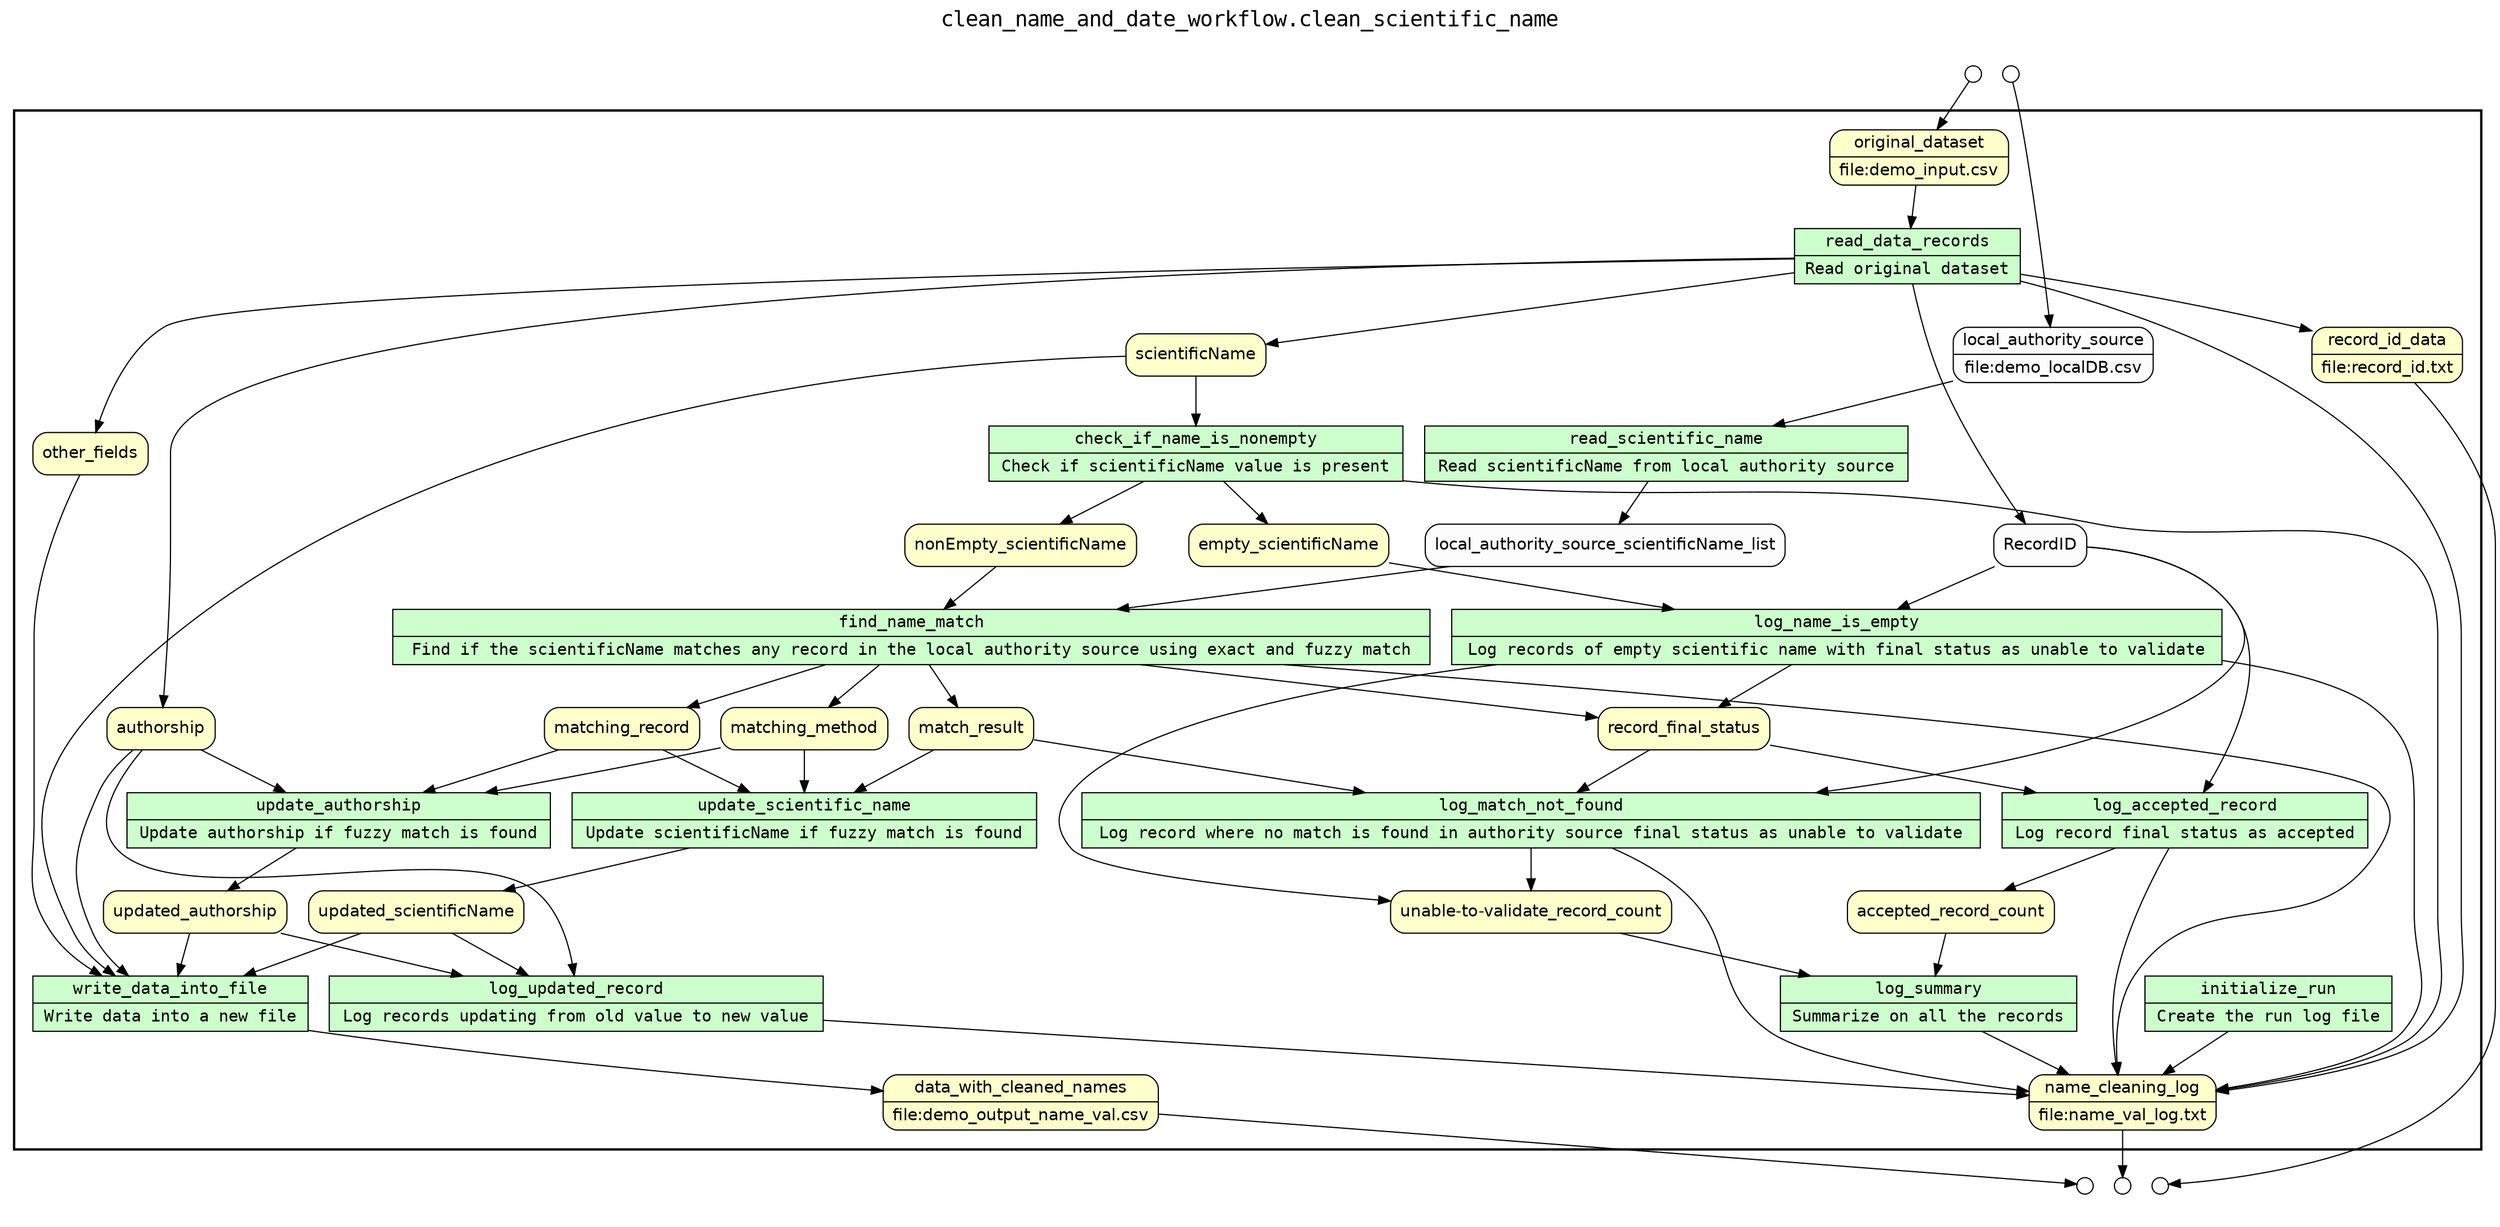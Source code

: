 digraph Workflow {
	graph [bb="0,0,2119.3,1036",
		fontname=Courier,
		fontsize=18,
		imagepath="/Users/zqian1/Documents/GitHub/kurator-YW/yw_log-parsing_mannual_DLV_SQL/examples/clean_name_date/yw",
		label="clean_name_and_date_workflow.clean_scientific_name",
		labelloc=t,
		lheight=0.28,
		lp="1059.6,1022",
		lwidth=7.51,
		rankdir=TB
	];
	node [label="\N"];
	subgraph cluster_workflow_box_outer {
		graph [bb="8,62,2107,946",
			color=black,
			label="",
			penwidth=2
		];
		subgraph cluster_workflow_box_inner {
			graph [bb="16,70,2099,938",
				color=white,
				label=""
			];
			node [fillcolor="#FCFCFC",
				fontname=Helvetica,
				peripheries=1,
				shape=box,
				style="rounded,filled"
			];
			initialize_run			 [fillcolor="#CCFFCC",
				fontname=Courier,
				height=0.65278,
				label="{<f0> initialize_run |<f1> Create the run log file}",
				peripheries=1,
				pos="1886,186",
				rankdir=LR,
				rects="1781,186,1991,209 1781,163,1991,186",
				shape=record,
				style=filled,
				width=2.9167];
			name_cleaning_log			 [fillcolor="#FFFFCC",
				fontname=Helvetica,
				height=0.65278,
				label="{<f0> name_cleaning_log |<f1> file\:name_val_log.txt}",
				peripheries=1,
				pos="2010,102",
				rankdir=LR,
				rects="1938,102,2082,125 1938,79,2082,102",
				shape=record,
				style="rounded,filled",
				width=2];
			initialize_run -> name_cleaning_log			 [pos="e,1976.4,125.21 1919.6,162.81 1934.4,152.96 1952.1,141.27 1967.9,130.85"];
			read_scientific_name			 [fillcolor="#CCFFCC",
				fontname=Courier,
				height=0.65278,
				label="{<f0> read_scientific_name |<f1> Read scientificName from local authority source}",
				peripheries=1,
				pos="1007,654",
				rankdir=LR,
				rects="801.5,654,1212.5,677 801.5,631,1212.5,654",
				shape=record,
				style=filled,
				width=5.7014];
			local_authority_source_scientificName_list			 [fillcolor="#FCFCFC",
				fontname=Helvetica,
				height=0.5,
				peripheries=1,
				pos="886,576",
				shape=box,
				style="rounded,filled",
				width=3.8889];
			read_scientific_name -> local_authority_source_scientificName_list			 [pos="e,913.09,594.02 971.68,630.81 956.05,621 937.69,609.47 921.99,599.61"];
			read_data_records			 [fillcolor="#CCFFCC",
				fontname=Courier,
				height=0.65278,
				label="{<f0> read_data_records |<f1> Read original dataset}",
				peripheries=1,
				pos="1754,822",
				rankdir=LR,
				rects="1657.5,822,1850.5,845 1657.5,799,1850.5,822",
				shape=record,
				style=filled,
				width=2.6736];
			read_data_records -> name_cleaning_log			 [pos="e,2031.3,125.09 1761.4,798.96 1771.6,768.66 1789.2,717.43 1792,714 1895.1,587.38 2090,662.32 2090,499 2090,499 2090,499 2090,263 \
2090,215.91 2080.4,203.44 2058,162 2052.5,151.86 2045.2,141.77 2037.9,132.89"];
			record_id_data			 [fillcolor="#FFFFCC",
				fontname=Helvetica,
				height=0.65278,
				label="{<f0> record_id_data |<f1> file\:record_id.txt}",
				peripheries=1,
				pos="2033,738",
				rankdir=LR,
				rects="1975.5,738,2090.5,761 1975.5,715,2090.5,738",
				shape=record,
				style="rounded,filled",
				width=1.5903];
			read_data_records -> record_id_data			 [pos="e,1975.3,759.04 1837.7,798.95 1874.3,788.98 1918.1,776.7 1965.7,762.01"];
			scientificName			 [fillcolor="#FFFFCC",
				fontname=Helvetica,
				height=0.5,
				peripheries=1,
				pos="288,738",
				shape=box,
				style="rounded,filled",
				width=1.5];
			read_data_records -> scientificName			 [pos="e,332.51,756.06 1657.1,820.48 1383.1,818.44 606.16,808.6 356,762 351.54,761.17 346.97,760.11 342.41,758.9"];
			authorship			 [fillcolor="#FFFFCC",
				fontname=Helvetica,
				height=0.5,
				peripheries=1,
				pos="206,420",
				shape=box,
				style="rounded,filled",
				width=1.1389];
			read_data_records -> authorship			 [pos="e,243.92,438.17 1657.4,819.65 1341.8,813.97 361,785.79 361,655 361,655 361,655 361,575 361,513.3 298.43,467.83 252.79,442.88"];
			other_fields			 [fillcolor="#FFFFCC",
				fontname=Helvetica,
				height=0.5,
				peripheries=1,
				pos="69,654",
				shape=box,
				style="rounded,filled",
				width=1.2292];
			read_data_records -> other_fields			 [pos="e,86.793,672.36 1657.4,820.38 1342.9,817.95 360.27,806.81 225,762 173.42,744.91 123.35,705.22 94.388,679.28"];
			RecordID			 [fillcolor="#FCFCFC",
				fontname=Helvetica,
				height=0.5,
				peripheries=1,
				pos="1860,576",
				shape=box,
				style="rounded,filled",
				width=1.0556];
			read_data_records -> RecordID			 [pos="e,1846.8,594.12 1756.3,798.63 1759.1,776.53 1764.9,742.04 1776,714 1792.5,672.27 1821.4,628.91 1840.6,602.43"];
			check_if_name_is_nonempty			 [fillcolor="#CCFFCC",
				fontname=Courier,
				height=0.65278,
				label="{<f0> check_if_name_is_nonempty |<f1> Check if scientificName value is present}",
				peripheries=1,
				pos="1422,654",
				rankdir=LR,
				rects="1245.5,654,1598.5,677 1245.5,631,1598.5,654",
				shape=record,
				style=filled,
				width=4.8958];
			check_if_name_is_nonempty -> name_cleaning_log			 [pos="e,2024.7,125.24 1598.6,645.38 1790.5,632.15 2070,596.2 2070,499 2070,499 2070,499 2070,263 2070,216.65 2061.5,204.92 2044,162 2040.2,\
152.58 2035.1,142.82 2030,134.02"];
			empty_scientificName			 [fillcolor="#FFFFCC",
				fontname=Helvetica,
				height=0.5,
				peripheries=1,
				pos="1542,576",
				shape=box,
				style="rounded,filled",
				width=2.1181];
			check_if_name_is_nonempty -> empty_scientificName			 [pos="e,1515.1,594.02 1457,630.81 1472.5,621 1490.7,609.47 1506.3,599.61"];
			nonEmpty_scientificName			 [fillcolor="#FFFFCC",
				fontname=Helvetica,
				height=0.5,
				peripheries=1,
				pos="1208,576",
				shape=box,
				style="rounded,filled",
				width=2.4722];
			check_if_name_is_nonempty -> nonEmpty_scientificName			 [pos="e,1256,594.06 1359.8,630.92 1330.1,620.36 1294.8,607.81 1265.7,597.48"];
			log_name_is_empty			 [fillcolor="#CCFFCC",
				fontname=Courier,
				height=0.65278,
				label="{<f0> log_name_is_empty |<f1> Log records of empty scientific name with final status as unable to validate}",
				peripheries=1,
				pos="1608,498",
				rankdir=LR,
				rects="1280.5,498,1935.5,521 1280.5,475,1935.5,498",
				shape=record,
				style=filled,
				width=9.0903];
			log_name_is_empty -> name_cleaning_log			 [pos="e,2021.8,125.01 1910.6,474.97 1957.3,466.41 1996.2,454.51 2015,438 2070.5,389.1 2047.6,223.87 2035,162 2033.1,152.73 2029.7,143.11 \
2026,134.4"];
			record_final_status			 [fillcolor="#FFFFCC",
				fontname=Helvetica,
				height=0.5,
				peripheries=1,
				pos="1453,420",
				shape=box,
				style="rounded,filled",
				width=1.8681];
			log_name_is_empty -> record_final_status			 [pos="e,1487.7,438.02 1562.8,474.81 1542,464.63 1517.5,452.6 1496.9,442.51"];
			"unable-to-validate_record_count"			 [fillcolor="#FFFFCC",
				fontname=Helvetica,
				height=0.5,
				peripheries=1,
				pos="1299,264",
				shape=box,
				style="rounded,filled",
				width=3.0069];
			log_name_is_empty -> "unable-to-validate_record_count"			 [pos="e,1190.7,272.44 1425.4,474.97 1229.2,449.43 941,405.75 908,366 894.37,349.59 893.96,334.07 908,318 925.9,297.5 1072.2,282.03 1180.7,\
273.24"];
			find_name_match			 [fillcolor="#CCFFCC",
				fontname=Courier,
				height=0.65278,
				label="{<f0> find_name_match |<f1> Find if the scientificName matches any record in the local authority source using exact and fuzzy match}",
				peripheries=1,
				pos="821,498",
				rankdir=LR,
				rects="380,498,1262,521 380,475,1262,498",
				shape=record,
				style=filled,
				width=12.25];
			find_name_match -> name_cleaning_log			 [pos="e,2014.4,125.1 1113.1,475 1458.1,447.54 1989.6,400.07 2019,366 2048.1,332.34 2027.7,197.71 2016.3,135.2"];
			find_name_match -> record_final_status			 [pos="e,1385.7,429.09 1004.2,474.97 1127.5,460.14 1283.8,441.34 1375.7,430.3"];
			match_result			 [fillcolor="#FFFFCC",
				fontname=Helvetica,
				height=0.5,
				peripheries=1,
				pos="821,420",
				shape=box,
				style="rounded,filled",
				width=1.3403];
			find_name_match -> match_result			 [pos="e,821,438.41 821,474.61 821,466.48 821,457.2 821,448.67"];
			matching_method			 [fillcolor="#FFFFCC",
				fontname=Helvetica,
				height=0.5,
				peripheries=1,
				pos="685,420",
				shape=box,
				style="rounded,filled",
				width=1.7778];
			find_name_match -> matching_method			 [pos="e,715.45,438.02 781.3,474.81 763.4,464.81 742.33,453.04 724.47,443.05"];
			matching_record			 [fillcolor="#FFFFCC",
				fontname=Helvetica,
				height=0.5,
				peripheries=1,
				pos="542,420",
				shape=box,
				style="rounded,filled",
				width=1.6736];
			find_name_match -> matching_record			 [pos="e,602.41,437.46 739.93,474.92 699.44,463.89 650.93,450.67 612.07,440.09"];
			log_match_not_found			 [fillcolor="#CCFFCC",
				fontname=Courier,
				height=0.65278,
				label="{<f0> log_match_not_found |<f1> Log record where no match is found in authority source final status as unable to validate}",
				peripheries=1,
				pos="1299,342",
				rankdir=LR,
				rects="917,342,1681,365 917,319,1681,342",
				shape=record,
				style=filled,
				width=10.611];
			log_match_not_found -> name_cleaning_log			 [pos="e,2014.5,125.33 1635.4,318.98 1791.2,301 1952.4,268.51 2000,210 2016.8,189.42 2018,158.69 2015.8,135.43"];
			log_match_not_found -> "unable-to-validate_record_count"			 [pos="e,1299,282.41 1299,318.61 1299,310.48 1299,301.2 1299,292.67"];
			update_scientific_name			 [fillcolor="#CCFFCC",
				fontname=Courier,
				height=0.65278,
				label="{<f0> update_scientific_name |<f1> Update scientificName if fuzzy match is found}",
				peripheries=1,
				pos="681,342",
				rankdir=LR,
				rects="483.5,342,878.5,365 483.5,319,878.5,342",
				shape=record,
				style=filled,
				width=5.4792];
			updated_scientificName			 [fillcolor="#FFFFCC",
				fontname=Helvetica,
				height=0.5,
				peripheries=1,
				pos="325,264",
				shape=box,
				style="rounded,filled",
				width=2.3056];
			update_scientific_name -> updated_scientificName			 [pos="e,404.63,282 577.55,318.92 525.98,307.91 464.23,294.72 414.69,284.15"];
			update_authorship			 [fillcolor="#CCFFCC",
				fontname=Courier,
				height=0.65278,
				label="{<f0> update_authorship |<f1> Update authorship if fuzzy match is found}",
				peripheries=1,
				pos="285,342",
				rankdir=LR,
				rects="104.5,342,465.5,365 104.5,319,465.5,342",
				shape=record,
				style=filled,
				width=5.0069];
			updated_authorship			 [fillcolor="#FFFFCC",
				fontname=Helvetica,
				height=0.5,
				peripheries=1,
				pos="154,264",
				shape=box,
				style="rounded,filled",
				width=1.9444];
			update_authorship -> updated_authorship			 [pos="e,183.33,282.02 246.76,318.81 229.52,308.81 209.22,297.04 192.01,287.05"];
			log_updated_record			 [fillcolor="#CCFFCC",
				fontname=Courier,
				height=0.65278,
				label="{<f0> log_updated_record |<f1> Log records updating from old value to new value}",
				peripheries=1,
				pos="488,186",
				rankdir=LR,
				rects="278,186,698,209 278,163,698,186",
				shape=record,
				style=filled,
				width=5.8333];
			log_updated_record -> name_cleaning_log			 [pos="e,1937.7,106.9 698.03,173.68 1038.7,155.33 1697,119.86 1927.7,107.43"];
			log_accepted_record			 [fillcolor="#CCFFCC",
				fontname=Courier,
				height=0.65278,
				label="{<f0> log_accepted_record |<f1> Log record final status as accepted}",
				peripheries=1,
				pos="1855,342",
				rankdir=LR,
				rects="1699.5,342,2010.5,365 1699.5,319,2010.5,342",
				shape=record,
				style=filled,
				width=4.3125];
			log_accepted_record -> name_cleaning_log			 [pos="e,1937.9,111.13 1830.4,318.85 1793.7,283.16 1733,211.91 1772,162 1791.3,137.35 1867,121.55 1927.9,112.57"];
			accepted_record_count			 [fillcolor="#FFFFCC",
				fontname=Helvetica,
				height=0.5,
				peripheries=1,
				pos="1675,264",
				shape=box,
				style="rounded,filled",
				width=2.2569];
			log_accepted_record -> accepted_record_count			 [pos="e,1715.3,282.02 1802.5,318.81 1777.9,308.45 1748.8,296.17 1724.6,285.96"];
			write_data_into_file			 [fillcolor="#CCFFCC",
				fontname=Courier,
				height=0.65278,
				label="{<f0> write_data_into_file |<f1> Write data into a new file}",
				peripheries=1,
				pos="142,186",
				rankdir=LR,
				rects="24.5,186,259.5,209 24.5,163,259.5,186",
				shape=record,
				style=filled,
				width=3.2569];
			data_with_cleaned_names			 [fillcolor="#FFFFCC",
				fontname=Helvetica,
				height=0.65278,
				label="{<f0> data_with_cleaned_names |<f1> file\:demo_output_name_val.csv}",
				peripheries=1,
				pos="978,102",
				rankdir=LR,
				rects="871.5,102,1084.5,125 871.5,79,1084.5,102",
				shape=record,
				style="rounded,filled",
				width=2.9514];
			write_data_into_file -> data_with_cleaned_names			 [pos="e,871.36,108.67 259.56,163.3 262.74,162.84 265.89,162.41 269,162 476.57,134.63 720.11,117.64 860.97,109.28"];
			log_summary			 [fillcolor="#CCFFCC",
				fontname=Courier,
				height=0.65278,
				label="{<f0> log_summary |<f1> Summarize on all the records}",
				peripheries=1,
				pos="1617,186",
				rankdir=LR,
				rects="1491,186,1743,209 1491,163,1743,186",
				shape=record,
				style=filled,
				width=3.5];
			log_summary -> name_cleaning_log			 [pos="e,1937.8,118.07 1722.6,162.97 1786.9,149.54 1868,132.63 1927.6,120.19"];
			original_dataset			 [fillcolor="#FFFFCC",
				fontname=Helvetica,
				height=0.65278,
				label="{<f0> original_dataset |<f1> file\:demo_input.csv}",
				peripheries=1,
				pos="1768,906",
				rankdir=LR,
				rects="1700,906,1836,929 1700,883,1836,906",
				shape=record,
				style="rounded,filled",
				width=1.8889];
			original_dataset -> read_data_records			 [pos="e,1757.8,845.1 1764.2,882.59 1762.7,874.12 1761.1,864.3 1759.5,855.1"];
			scientificName -> check_if_name_is_nonempty			 [pos="e,1245.3,675.73 342.23,734.54 485.8,727.8 887.56,707.6 1221,678 1225.7,677.58 1230.5,677.14 1235.3,676.69"];
			scientificName -> write_data_into_file			 [pos="e,95.074,209.17 272.09,719.88 227.06,670.09 99.095,519.12 55,366 50.503,350.39 56.137,249.41 58,246 64.738,233.67 75.296,223.33 \
86.681,214.94"];
			empty_scientificName -> log_name_is_empty			 [pos="e,1588.8,521.09 1557,557.75 1564.4,549.18 1573.6,538.58 1582.2,528.75"];
			nonEmpty_scientificName -> find_name_match			 [pos="e,933.3,521.05 1121.1,557.94 1068.7,547.64 1001,534.36 943.23,523"];
			record_final_status -> log_match_not_found			 [pos="e,1343.7,365.05 1418.4,401.94 1399.1,392.41 1374.6,380.32 1352.8,369.57"];
			record_final_status -> log_accepted_record			 [pos="e,1738.6,365 1520.3,406.28 1577,395.57 1659.6,379.95 1728.5,366.91"];
			match_result -> log_match_not_found			 [pos="e,1160.5,365.03 869.46,411.29 934.8,400.91 1054,381.95 1150.3,366.64"];
			match_result -> update_scientific_name			 [pos="e,721.63,365.05 789.58,401.94 772.17,392.49 750.14,380.53 730.47,369.86"];
			matching_method -> update_scientific_name			 [pos="e,682.16,365.09 684.09,401.75 683.68,393.86 683.17,384.25 682.69,375.1"];
			matching_method -> update_authorship			 [pos="e,414.56,365.01 620.86,404.07 617.53,403.36 614.23,402.66 611,402 550.02,389.48 482.32,377 424.5,366.77"];
			matching_record -> update_scientific_name			 [pos="e,640.66,365.05 573.19,401.94 590.48,392.49 612.36,380.53 631.88,369.86"];
			matching_record -> update_authorship			 [pos="e,359.58,365.05 484.32,401.94 450.5,391.94 407.15,379.12 369.52,367.99"];
			authorship -> update_authorship			 [pos="e,262.04,365.09 223.93,401.75 233.01,393.01 244.29,382.16 254.68,372.17"];
			authorship -> log_updated_record			 [pos="e,478.02,209.31 164.8,410.85 139.96,403.59 110.26,390.2 95,366 83.62,347.96 80.778,333.9 95,318 143,264.33 354.52,317.79 417,282 \
442.33,267.49 461.37,239.93 473.33,218.21"];
			authorship -> write_data_into_file			 [pos="e,106.21,209.16 164.88,413.19 136.11,406.8 99.471,393.5 80,366 49.157,322.43 53.02,294.64 75,246 80.237,234.41 89.002,224.19 98.494,\
215.65"];
			updated_scientificName -> log_updated_record			 [pos="e,440.7,209.05 361.58,245.94 382.12,236.37 408.2,224.21 431.33,213.42"];
			updated_scientificName -> write_data_into_file			 [pos="e,195.1,209.05 283.93,245.94 260.56,236.24 230.81,223.88 204.59,212.99"];
			updated_authorship -> log_updated_record			 [pos="e,391.16,209.04 224.02,247.07 269.57,236.7 329.86,222.98 381.32,211.27"];
			updated_authorship -> write_data_into_file			 [pos="e,145.49,209.09 151.28,245.75 150.03,237.86 148.51,228.25 147.07,219.1"];
			other_fields -> write_data_into_file			 [pos="e,83.964,209.07 60.724,635.9 47.978,607.96 25,550.44 25,499 25,499 25,499 25,341 25,298.25 15.811,281.24 40,246 48.879,233.06 61.593,\
222.58 75.048,214.25"];
			accepted_record_count -> log_summary			 [pos="e,1633.9,209.09 1661.8,245.75 1655.4,237.27 1647.4,226.79 1639.9,217.05"];
			"unable-to-validate_record_count" -> log_summary			 [pos="e,1524.7,209.05 1370.4,245.94 1412.9,235.77 1467.7,222.68 1514.8,211.43"];
			local_authority_source			 [fillcolor="#FCFCFC",
				fontname=Helvetica,
				height=0.65278,
				label="{<f0> local_authority_source |<f1> file\:demo_localDB.csv}",
				peripheries=1,
				pos="1879,738",
				rankdir=LR,
				rects="1800.5,738,1957.5,761 1800.5,715,1957.5,738",
				shape=record,
				style="rounded,filled",
				width=2.1736];
			local_authority_source -> read_scientific_name			 [pos="e,1212.6,675.65 1800.4,729.98 1679.4,719.13 1440.1,697.48 1237,678 1232.3,677.54 1227.5,677.08 1222.6,676.61"];
			RecordID -> log_name_is_empty			 [pos="e,1681.2,521.07 1821.7,563.46 1787.1,553.01 1734.9,537.27 1690.8,523.96"];
			RecordID -> log_match_not_found			 [pos="e,1578.5,365.01 1898.3,560.93 1915.6,552.47 1934.2,539.82 1944,522 1954.3,503.32 1957.5,490.52 1944,474 1897.9,417.62 1737.9,384.91 \
1588.7,366.27"];
			RecordID -> log_accepted_record			 [pos="e,1918.8,365.06 1898.2,565.38 1920.5,557.62 1946.6,544.22 1960,522 1987.5,476.3 1986.9,448.03 1960,402 1952.3,388.82 1940.4,378.36 \
1927.4,370.14"];
			local_authority_source_scientificName_list -> find_name_match			 [pos="e,839.89,521.09 871.25,557.75 863.92,549.18 854.85,538.58 846.45,528.75"];
		}
	}
	subgraph cluster_output_ports_group_outer {
		graph [bb="1955,8,2065,54",
			color=white,
			label=""
		];
		subgraph cluster_output_ports_group_inner {
			graph [bb="1963,16,2057,46",
				color=white,
				label=""
			];
			node [fillcolor="#FFFFFF",
				fontname=Helvetica,
				peripheries=1,
				shape=circle,
				style="rounded,filled",
				width=0.2
			];
			data_with_cleaned_names_output_port			 [fillcolor="#FFFFFF",
				fontname=Helvetica,
				height=0.19444,
				label="",
				peripheries=1,
				pos="1978,31",
				shape=circle,
				style="rounded,filled",
				width=0.19444];
			name_cleaning_log_output_port			 [fillcolor="#FFFFFF",
				fontname=Helvetica,
				height=0.19444,
				label="",
				peripheries=1,
				pos="2010,31",
				shape=circle,
				style="rounded,filled",
				width=0.19444];
			record_id_data_output_port			 [fillcolor="#FFFFFF",
				fontname=Helvetica,
				height=0.19444,
				label="",
				peripheries=1,
				pos="2042,31",
				shape=circle,
				style="rounded,filled",
				width=0.19444];
		}
	}
	subgraph cluster_input_ports_group_outer {
		graph [bb="1784,954,1862,1000",
			color=white,
			label=""
		];
		subgraph cluster_input_ports_group_inner {
			graph [bb="1792,962,1854,992",
				color=white,
				label=""
			];
			node [fillcolor="#FFFFFF",
				fontname=Helvetica,
				peripheries=1,
				shape=circle,
				style="rounded,filled",
				width=0.2
			];
			local_authority_source_input_port			 [fillcolor="#FFFFFF",
				fontname=Helvetica,
				height=0.19444,
				label="",
				peripheries=1,
				pos="1839,977",
				shape=circle,
				style="rounded,filled",
				width=0.19444];
			original_dataset_input_port			 [fillcolor="#FFFFFF",
				fontname=Helvetica,
				height=0.19444,
				label="",
				peripheries=1,
				pos="1807,977",
				shape=circle,
				style="rounded,filled",
				width=0.19444];
		}
	}
	data_with_cleaned_names -> data_with_cleaned_names_output_port	 [pos="e,1970.8,32.497 1084.5,93.648 1316.9,77.615 1856.8,40.365 1960.6,33.203"];
	name_cleaning_log -> name_cleaning_log_output_port	 [pos="e,2010,38.173 2010,78.788 2010,68.927 2010,57.525 2010,48.445"];
	record_id_data -> record_id_data_output_port	 [pos="e,2048.6,34.122 2054,714.91 2079.5,685.76 2119,631.72 2119,577 2119,577 2119,577 2119,185 2119,128.93 2123.7,107.54 2091,62 2082.9,\
50.696 2069.1,42.804 2058.2,37.961"];
	local_authority_source_input_port -> local_authority_source	 [pos="e,1875.6,761.1 1840.3,970.04 1841.5,963.99 1843.5,954.36 1845,946 1856.3,884.2 1867.8,811.71 1874.1,770.98"];
	original_dataset_input_port -> original_dataset	 [pos="e,1780.5,929.17 1803.9,970.59 1799.9,963.48 1792.6,950.44 1785.5,938.02"];
}
